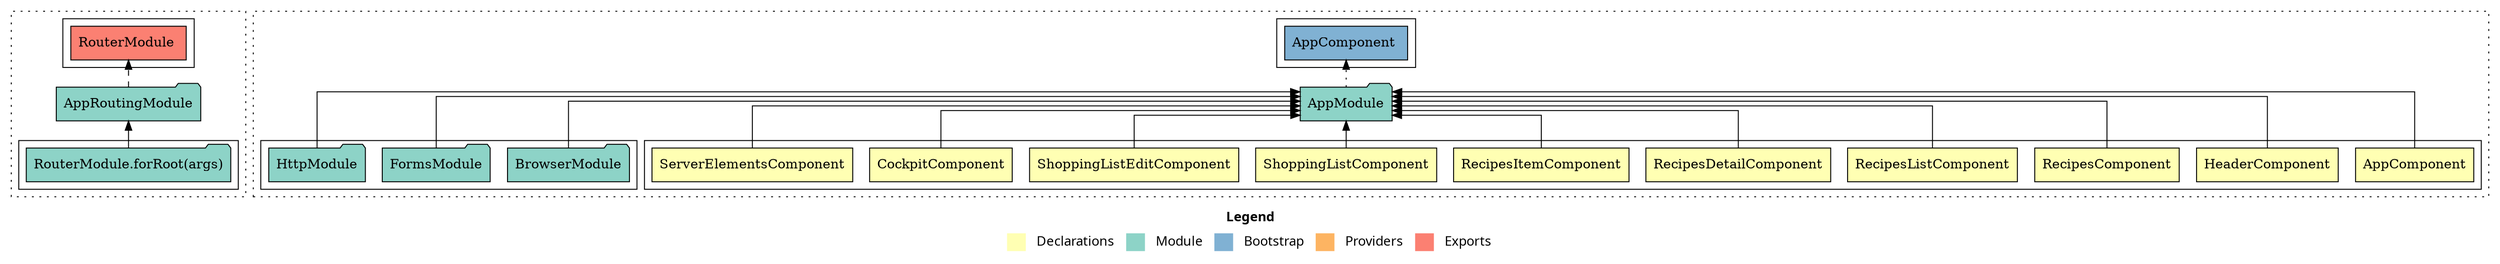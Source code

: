 digraph dependencies { node [shape="rect", style="filled", colorscheme=set312]; ranksep=0.4; compound=false; remincross=true; splines=true; splines=ortho; rankdir=LR; rankdir=TB; rankdir=BT; label=<<table BORDER="0"> <tr> <td colspan="5" align="center"><b>Legend</b></td> </tr> <tr> <td> <table BORDER="0"> <tr> <td bgcolor="#ffffb3" width="20"></td> <td>  Declarations</td> </tr> </table> </td> <td> <table BORDER="0"> <tr> <td bgcolor="#8dd3c7" width="20"></td> <td>  Module</td> </tr> </table> </td> <td> <table BORDER="0"> <tr> <td bgcolor="#80b1d3" width="20"></td> <td>  Bootstrap</td> </tr> </table> </td> <td> <table BORDER="0"> <tr> <td bgcolor="#fdb462" width="20"></td> <td>  Providers</td> </tr> </table> </td> <td> <table BORDER="0"> <tr> <td bgcolor="#fb8072" width="20"></td> <td>  Exports</td> </tr> </table> </td> </tr></table>>; ratio=compress; fontname="sans-serif";  subgraph "cluster_AppRoutingModule" { label=""; style="dotted";node [shape="folder", fillcolor=1]; subgraph cluster_AppRoutingModule_declarations { style="solid";node [style="filled", shape="rect"]; }    subgraph cluster_AppRoutingModule_imports { style="solid"; node [style="filled", fillcolor=1, shape="rect"];    "RouterModule.forRoot(args)" [label="RouterModule.forRoot(args)", shape="folder"];   }    "RouterModule.forRoot(args)" -> "AppRoutingModule" [lhead="cluster_AppRoutingModule", ltail="cluster_AppRoutingModule_imports"];     subgraph cluster_AppRoutingModule_exports { style="solid";node [style="filled", fillcolor=4, shape="rect"];"RouterModule " [label="RouterModule ", shape="rect"]}  "AppRoutingModule" -> "RouterModule " [style="dashed", ltail="cluster_AppRoutingModule" lhead="cluster_AppRoutingModule_exports"];    subgraph cluster_AppRoutingModule_bootstrap { style="solid"; node [style="filled", fillcolor=5, shape="rect"];  }    subgraph cluster_AppRoutingModule_providers { style="solid"; node [style="filled", fillcolor=6, shape="rect"];   }     }  subgraph "cluster_AppModule" { label=""; style="dotted";node [shape="folder", fillcolor=1]; subgraph cluster_AppModule_declarations { style="solid";node [style="filled", shape="rect"]; node [fillcolor=2]; "AppComponent"; node [fillcolor=2]; "HeaderComponent"; node [fillcolor=2]; "RecipesComponent"; node [fillcolor=2]; "RecipesListComponent"; node [fillcolor=2]; "RecipesDetailComponent"; node [fillcolor=2]; "RecipesItemComponent"; node [fillcolor=2]; "ShoppingListComponent"; node [fillcolor=2]; "ShoppingListEditComponent"; node [fillcolor=2]; "CockpitComponent"; node [fillcolor=2]; "ServerElementsComponent"; }  "AppComponent" -> "AppModule" [style="solid", lhead="cluster_AppModule" ltail="cluster_AppModule_declarations"]; subgraph "cluster_AppModule_AppComponent_providers" { style="solid";  }  "HeaderComponent" -> "AppModule" [style="solid", lhead="cluster_AppModule" ltail="cluster_AppModule_declarations"]; subgraph "cluster_AppModule_HeaderComponent_providers" { style="solid";  }  "RecipesComponent" -> "AppModule" [style="solid", lhead="cluster_AppModule" ltail="cluster_AppModule_declarations"]; subgraph "cluster_AppModule_RecipesComponent_providers" { style="solid";  }  "RecipesListComponent" -> "AppModule" [style="solid", lhead="cluster_AppModule" ltail="cluster_AppModule_declarations"]; subgraph "cluster_AppModule_RecipesListComponent_providers" { style="solid";  }  "RecipesDetailComponent" -> "AppModule" [style="solid", lhead="cluster_AppModule" ltail="cluster_AppModule_declarations"]; subgraph "cluster_AppModule_RecipesDetailComponent_providers" { style="solid";  }  "RecipesItemComponent" -> "AppModule" [style="solid", lhead="cluster_AppModule" ltail="cluster_AppModule_declarations"]; subgraph "cluster_AppModule_RecipesItemComponent_providers" { style="solid";  }  "ShoppingListComponent" -> "AppModule" [style="solid", lhead="cluster_AppModule" ltail="cluster_AppModule_declarations"]; subgraph "cluster_AppModule_ShoppingListComponent_providers" { style="solid";  }  "ShoppingListEditComponent" -> "AppModule" [style="solid", lhead="cluster_AppModule" ltail="cluster_AppModule_declarations"]; subgraph "cluster_AppModule_ShoppingListEditComponent_providers" { style="solid";  }  "CockpitComponent" -> "AppModule" [style="solid", lhead="cluster_AppModule" ltail="cluster_AppModule_declarations"]; subgraph "cluster_AppModule_CockpitComponent_providers" { style="solid";  }  "ServerElementsComponent" -> "AppModule" [style="solid", lhead="cluster_AppModule" ltail="cluster_AppModule_declarations"]; subgraph "cluster_AppModule_ServerElementsComponent_providers" { style="solid";  }    subgraph cluster_AppModule_imports { style="solid"; node [style="filled", fillcolor=1, shape="rect"];    "BrowserModule" [label="BrowserModule", shape="folder"];    "FormsModule" [label="FormsModule", shape="folder"];    "HttpModule" [label="HttpModule", shape="folder"];   }    "BrowserModule" -> "AppModule" [lhead="cluster_AppModule", ltail="cluster_AppModule_imports"];    "FormsModule" -> "AppModule" [lhead="cluster_AppModule", ltail="cluster_AppModule_imports"];    "HttpModule" -> "AppModule" [lhead="cluster_AppModule", ltail="cluster_AppModule_imports"];     subgraph cluster_AppModule_exports { style="solid";node [style="filled", fillcolor=4, shape="rect"];}    subgraph cluster_AppModule_bootstrap { style="solid"; node [style="filled", fillcolor=5, shape="rect"];  "AppComponent " [label="AppComponent ", shape="rect"]  }  "AppModule" -> "AppComponent " [style="dotted", lhead="cluster_AppModule_bootstrap" ltail="cluster_AppModule"];    subgraph cluster_AppModule_providers { style="solid"; node [style="filled", fillcolor=6, shape="rect"];   }     }  }